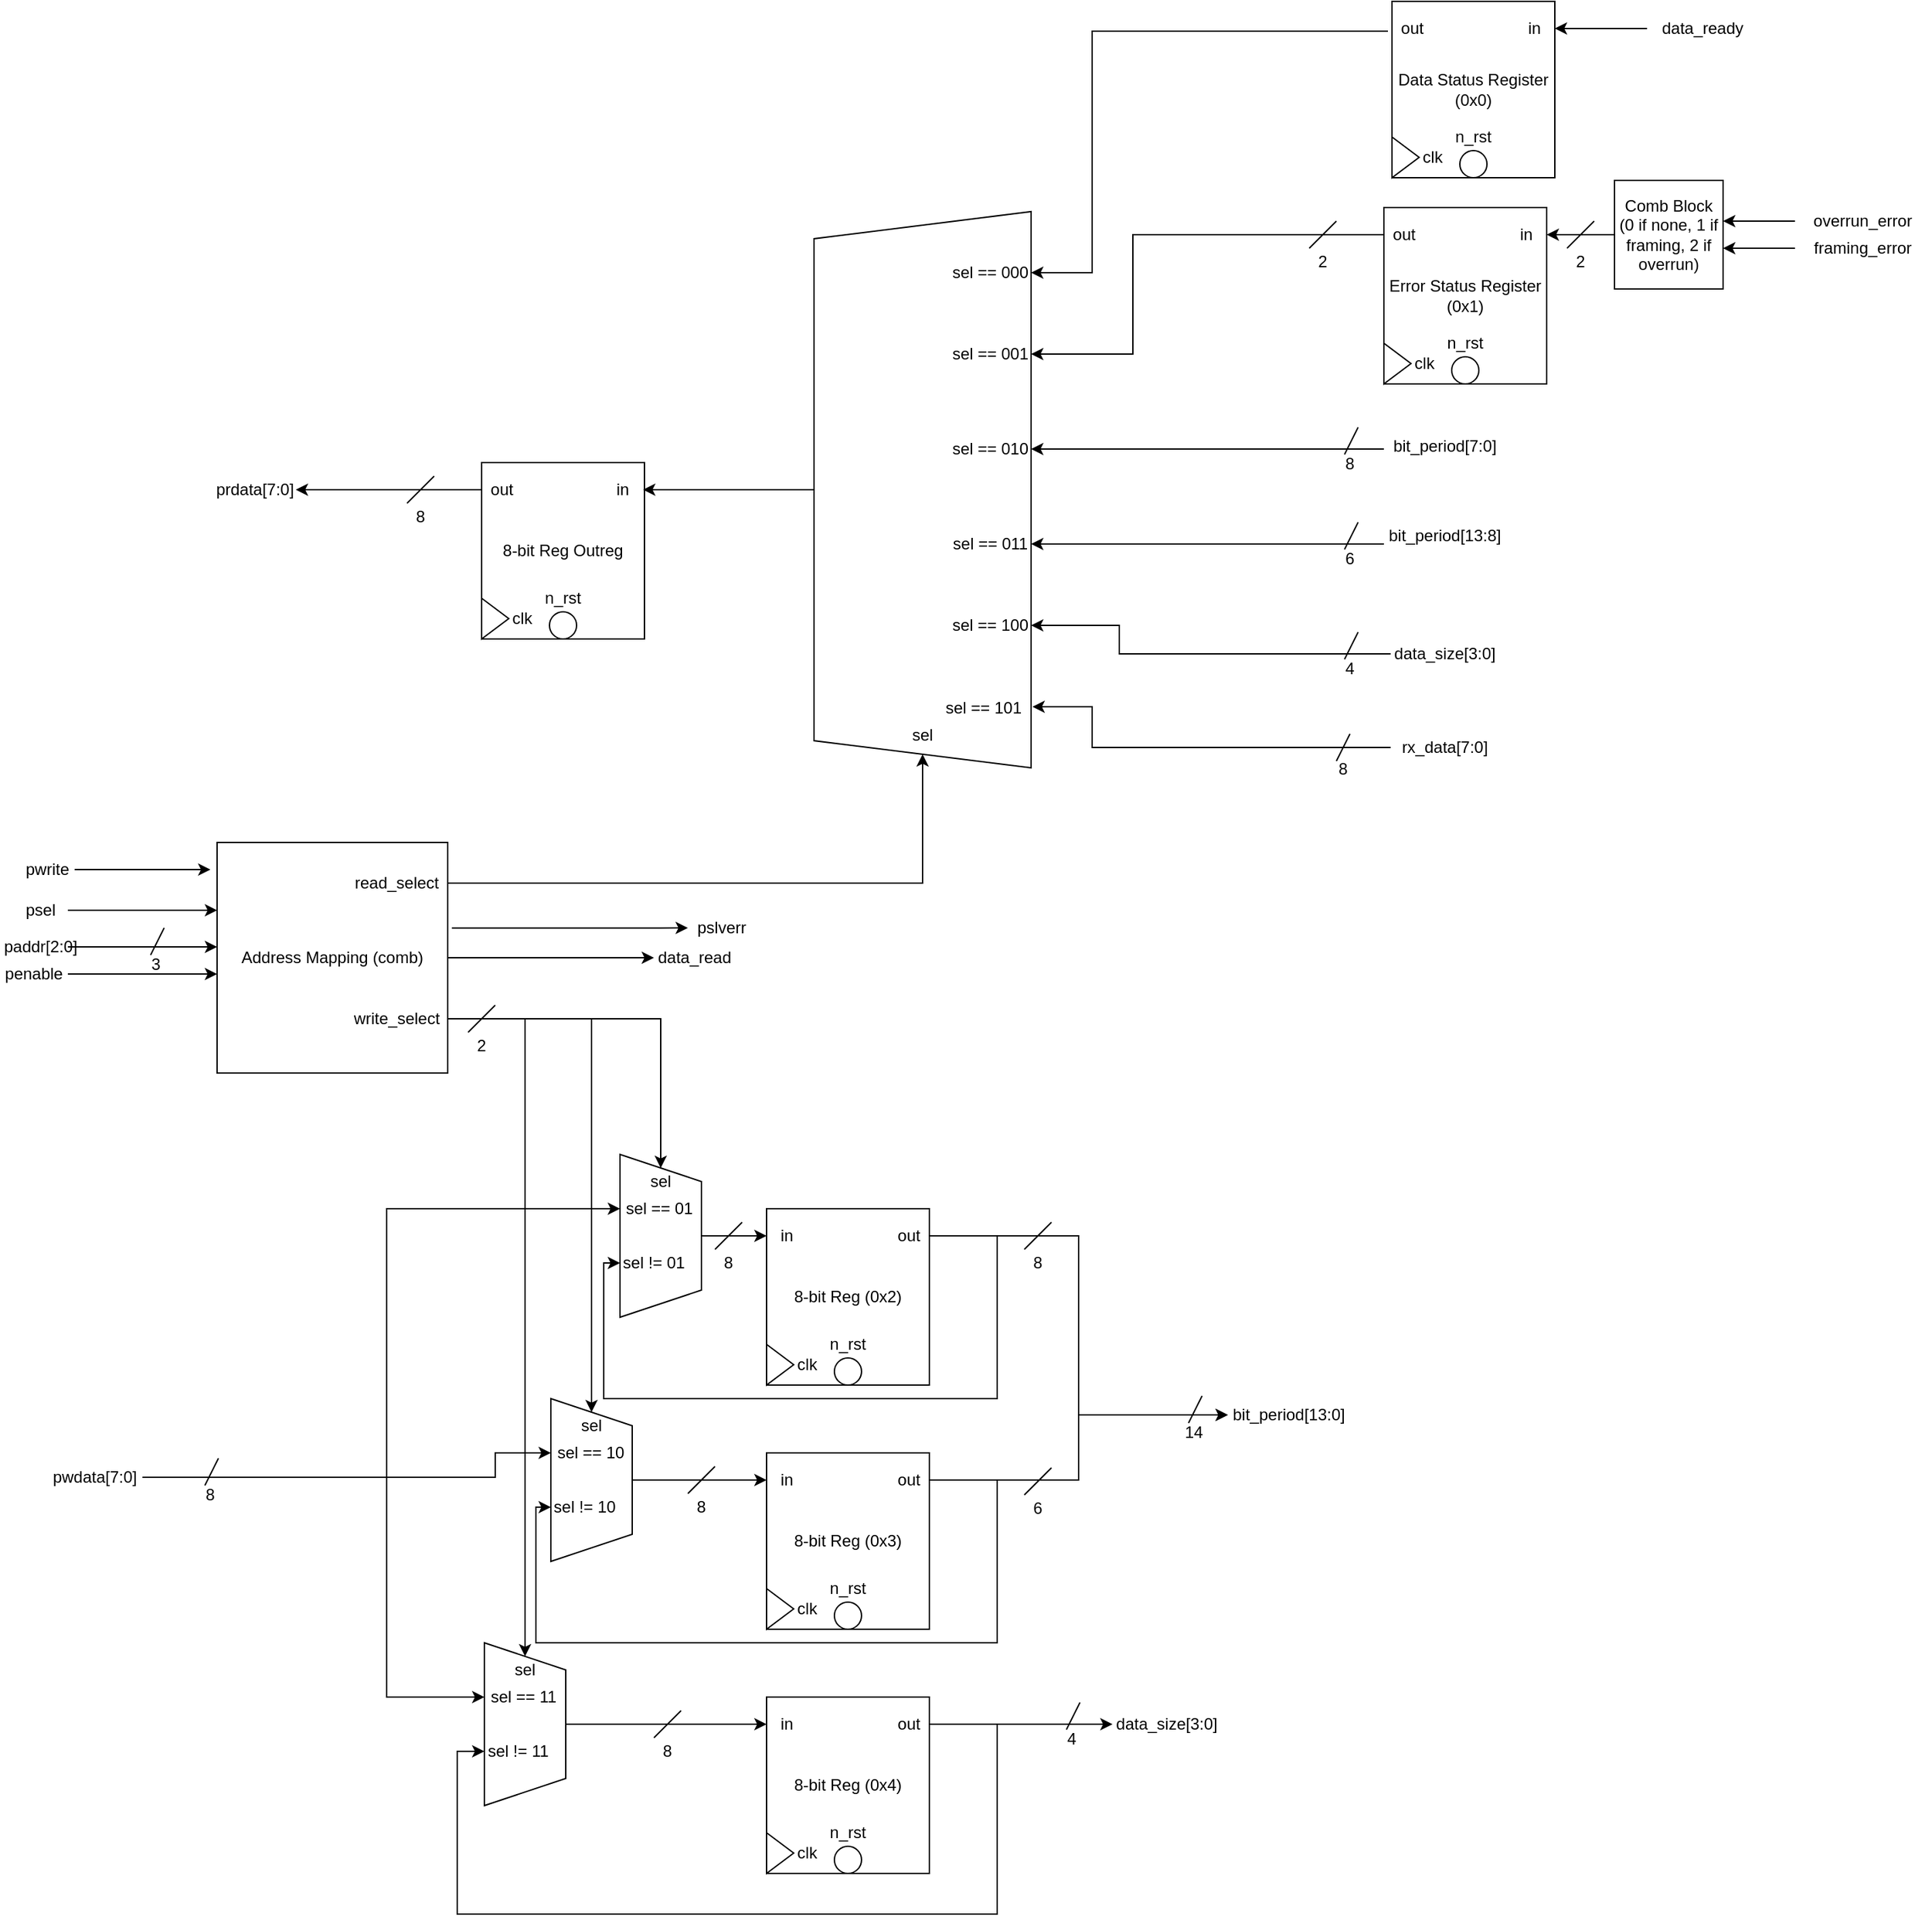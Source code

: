 <mxfile version="14.4.8" type="device"><diagram id="RepBwh4q0pl4mfFGgDJE" name="Page-1"><mxGraphModel dx="1550" dy="1852" grid="1" gridSize="10" guides="1" tooltips="1" connect="1" arrows="1" fold="1" page="1" pageScale="1" pageWidth="850" pageHeight="1100" math="0" shadow="0"><root><mxCell id="0"/><mxCell id="1" parent="0"/><mxCell id="_naimRZZGL7V9pVwt-Ub-22" style="edgeStyle=orthogonalEdgeStyle;rounded=0;orthogonalLoop=1;jettySize=auto;html=1;entryX=1;entryY=0.5;entryDx=0;entryDy=0;" parent="1" source="_naimRZZGL7V9pVwt-Ub-21" target="lB8w52iWSZ02tzvWC-OY-106" edge="1"><mxGeometry relative="1" as="geometry"><mxPoint x="1316.06" y="-220.02" as="targetPoint"/></mxGeometry></mxCell><mxCell id="_naimRZZGL7V9pVwt-Ub-21" value="data_ready" style="text;html=1;strokeColor=none;fillColor=none;align=center;verticalAlign=middle;whiteSpace=wrap;rounded=0;" parent="1" vertex="1"><mxGeometry x="1139" y="-230" width="82" height="20" as="geometry"/></mxCell><mxCell id="_naimRZZGL7V9pVwt-Ub-26" style="edgeStyle=orthogonalEdgeStyle;rounded=0;orthogonalLoop=1;jettySize=auto;html=1;entryX=0;entryY=0.5;entryDx=0;entryDy=0;exitX=1;exitY=0.5;exitDx=0;exitDy=0;" parent="1" source="lB8w52iWSZ02tzvWC-OY-1" target="_naimRZZGL7V9pVwt-Ub-25" edge="1"><mxGeometry relative="1" as="geometry"><mxPoint x="780" y="122" as="sourcePoint"/></mxGeometry></mxCell><mxCell id="_naimRZZGL7V9pVwt-Ub-25" value="data_read" style="text;html=1;strokeColor=none;fillColor=none;align=center;verticalAlign=middle;whiteSpace=wrap;rounded=0;" parent="1" vertex="1"><mxGeometry x="407" y="455" width="60" height="20" as="geometry"/></mxCell><mxCell id="_naimRZZGL7V9pVwt-Ub-68" style="edgeStyle=orthogonalEdgeStyle;rounded=0;orthogonalLoop=1;jettySize=auto;html=1;entryX=0;entryY=0.5;entryDx=0;entryDy=0;" parent="1" source="_naimRZZGL7V9pVwt-Ub-27" edge="1"><mxGeometry relative="1" as="geometry"><mxPoint x="85" y="430" as="targetPoint"/></mxGeometry></mxCell><mxCell id="_naimRZZGL7V9pVwt-Ub-27" value="&lt;div&gt;psel&lt;/div&gt;" style="text;html=1;strokeColor=none;fillColor=none;align=center;verticalAlign=middle;whiteSpace=wrap;rounded=0;" parent="1" vertex="1"><mxGeometry x="-65" y="420" width="40" height="20" as="geometry"/></mxCell><mxCell id="_naimRZZGL7V9pVwt-Ub-31" style="edgeStyle=orthogonalEdgeStyle;rounded=0;orthogonalLoop=1;jettySize=auto;html=1;" parent="1" source="_naimRZZGL7V9pVwt-Ub-29" edge="1"><mxGeometry relative="1" as="geometry"><mxPoint x="686" y="280" as="targetPoint"/><Array as="points"><mxPoint x="730" y="310"/><mxPoint x="730" y="280"/></Array></mxGeometry></mxCell><mxCell id="_naimRZZGL7V9pVwt-Ub-29" value="&lt;div&gt;rx_data[7:0]&lt;/div&gt;" style="text;html=1;strokeColor=none;fillColor=none;align=center;verticalAlign=middle;whiteSpace=wrap;rounded=0;" parent="1" vertex="1"><mxGeometry x="950" y="300" width="80" height="20" as="geometry"/></mxCell><mxCell id="_naimRZZGL7V9pVwt-Ub-66" style="edgeStyle=orthogonalEdgeStyle;rounded=0;orthogonalLoop=1;jettySize=auto;html=1;entryX=0;entryY=0.5;entryDx=0;entryDy=0;" parent="1" source="_naimRZZGL7V9pVwt-Ub-32" edge="1"><mxGeometry relative="1" as="geometry"><mxPoint x="1195" y="-78" as="targetPoint"/></mxGeometry></mxCell><mxCell id="_naimRZZGL7V9pVwt-Ub-32" value="overrun_error" style="text;html=1;strokeColor=none;fillColor=none;align=center;verticalAlign=middle;whiteSpace=wrap;rounded=0;" parent="1" vertex="1"><mxGeometry x="1248" y="-88" width="100" height="20" as="geometry"/></mxCell><mxCell id="_naimRZZGL7V9pVwt-Ub-67" style="edgeStyle=orthogonalEdgeStyle;rounded=0;orthogonalLoop=1;jettySize=auto;html=1;entryX=0;entryY=0.5;entryDx=0;entryDy=0;" parent="1" source="_naimRZZGL7V9pVwt-Ub-33" edge="1"><mxGeometry relative="1" as="geometry"><mxPoint x="1195" y="-58" as="targetPoint"/></mxGeometry></mxCell><mxCell id="_naimRZZGL7V9pVwt-Ub-33" value="framing_error" style="text;html=1;strokeColor=none;fillColor=none;align=center;verticalAlign=middle;whiteSpace=wrap;rounded=0;" parent="1" vertex="1"><mxGeometry x="1248" y="-68" width="100" height="20" as="geometry"/></mxCell><mxCell id="_naimRZZGL7V9pVwt-Ub-69" style="edgeStyle=orthogonalEdgeStyle;rounded=0;orthogonalLoop=1;jettySize=auto;html=1;entryX=0;entryY=0.567;entryDx=0;entryDy=0;entryPerimeter=0;" parent="1" source="_naimRZZGL7V9pVwt-Ub-34" edge="1"><mxGeometry relative="1" as="geometry"><mxPoint x="85" y="457.06" as="targetPoint"/></mxGeometry></mxCell><mxCell id="_naimRZZGL7V9pVwt-Ub-34" value="&lt;div&gt;paddr[2:0]&lt;/div&gt;" style="text;html=1;strokeColor=none;fillColor=none;align=center;verticalAlign=middle;whiteSpace=wrap;rounded=0;" parent="1" vertex="1"><mxGeometry x="-65" y="447" width="40" height="20" as="geometry"/></mxCell><mxCell id="_naimRZZGL7V9pVwt-Ub-70" style="edgeStyle=orthogonalEdgeStyle;rounded=0;orthogonalLoop=1;jettySize=auto;html=1;entryX=0;entryY=0.5;entryDx=0;entryDy=0;" parent="1" source="_naimRZZGL7V9pVwt-Ub-35" edge="1"><mxGeometry relative="1" as="geometry"><mxPoint x="85" y="477" as="targetPoint"/></mxGeometry></mxCell><mxCell id="_naimRZZGL7V9pVwt-Ub-35" value="penable" style="text;html=1;strokeColor=none;fillColor=none;align=center;verticalAlign=middle;whiteSpace=wrap;rounded=0;" parent="1" vertex="1"><mxGeometry x="-75" y="467" width="50" height="20" as="geometry"/></mxCell><mxCell id="lB8w52iWSZ02tzvWC-OY-80" style="edgeStyle=orthogonalEdgeStyle;rounded=0;orthogonalLoop=1;jettySize=auto;html=1;entryX=-0.029;entryY=0.118;entryDx=0;entryDy=0;entryPerimeter=0;" parent="1" source="_naimRZZGL7V9pVwt-Ub-36" target="lB8w52iWSZ02tzvWC-OY-1" edge="1"><mxGeometry relative="1" as="geometry"/></mxCell><mxCell id="_naimRZZGL7V9pVwt-Ub-36" value="pwrite" style="text;html=1;strokeColor=none;fillColor=none;align=center;verticalAlign=middle;whiteSpace=wrap;rounded=0;" parent="1" vertex="1"><mxGeometry x="-60" y="390" width="40" height="20" as="geometry"/></mxCell><mxCell id="lB8w52iWSZ02tzvWC-OY-71" style="edgeStyle=orthogonalEdgeStyle;rounded=0;orthogonalLoop=1;jettySize=auto;html=1;entryX=0;entryY=0.5;entryDx=0;entryDy=0;" parent="1" source="_naimRZZGL7V9pVwt-Ub-37" target="lB8w52iWSZ02tzvWC-OY-41" edge="1"><mxGeometry relative="1" as="geometry"><Array as="points"><mxPoint x="210" y="848"/><mxPoint x="210" y="650"/></Array></mxGeometry></mxCell><mxCell id="lB8w52iWSZ02tzvWC-OY-72" style="edgeStyle=orthogonalEdgeStyle;rounded=0;orthogonalLoop=1;jettySize=auto;html=1;entryX=0;entryY=0.5;entryDx=0;entryDy=0;" parent="1" source="_naimRZZGL7V9pVwt-Ub-37" target="lB8w52iWSZ02tzvWC-OY-45" edge="1"><mxGeometry relative="1" as="geometry"><Array as="points"><mxPoint x="290" y="848"/><mxPoint x="290" y="830"/></Array></mxGeometry></mxCell><mxCell id="lB8w52iWSZ02tzvWC-OY-73" style="edgeStyle=orthogonalEdgeStyle;rounded=0;orthogonalLoop=1;jettySize=auto;html=1;entryX=0;entryY=0.5;entryDx=0;entryDy=0;" parent="1" source="_naimRZZGL7V9pVwt-Ub-37" target="lB8w52iWSZ02tzvWC-OY-50" edge="1"><mxGeometry relative="1" as="geometry"><Array as="points"><mxPoint x="210" y="848"/><mxPoint x="210" y="1010"/></Array></mxGeometry></mxCell><mxCell id="_naimRZZGL7V9pVwt-Ub-37" value="pwdata[7:0]" style="text;html=1;strokeColor=none;fillColor=none;align=center;verticalAlign=middle;whiteSpace=wrap;rounded=0;" parent="1" vertex="1"><mxGeometry x="-40" y="838" width="70" height="20" as="geometry"/></mxCell><mxCell id="_naimRZZGL7V9pVwt-Ub-47" style="edgeStyle=orthogonalEdgeStyle;rounded=0;orthogonalLoop=1;jettySize=auto;html=1;entryX=0;entryY=0.5;entryDx=0;entryDy=0;exitX=1.018;exitY=0.371;exitDx=0;exitDy=0;exitPerimeter=0;" parent="1" source="lB8w52iWSZ02tzvWC-OY-1" target="_naimRZZGL7V9pVwt-Ub-44" edge="1"><mxGeometry relative="1" as="geometry"><mxPoint x="255" y="422" as="sourcePoint"/><Array as="points"><mxPoint x="412" y="443"/></Array></mxGeometry></mxCell><mxCell id="_naimRZZGL7V9pVwt-Ub-48" style="edgeStyle=orthogonalEdgeStyle;rounded=0;orthogonalLoop=1;jettySize=auto;html=1;entryX=0;entryY=0.5;entryDx=0;entryDy=0;exitX=1;exitY=0.5;exitDx=0;exitDy=0;" parent="1" source="lB8w52iWSZ02tzvWC-OY-35" target="_naimRZZGL7V9pVwt-Ub-42" edge="1"><mxGeometry relative="1" as="geometry"><mxPoint x="705" y="1030" as="sourcePoint"/></mxGeometry></mxCell><mxCell id="_naimRZZGL7V9pVwt-Ub-42" value="data_size[3:0]" style="text;html=1;strokeColor=none;fillColor=none;align=center;verticalAlign=middle;whiteSpace=wrap;rounded=0;" parent="1" vertex="1"><mxGeometry x="745" y="1020" width="80" height="20" as="geometry"/></mxCell><mxCell id="_naimRZZGL7V9pVwt-Ub-43" value="bit_period[13:0]" style="text;html=1;strokeColor=none;fillColor=none;align=center;verticalAlign=middle;whiteSpace=wrap;rounded=0;" parent="1" vertex="1"><mxGeometry x="830" y="792" width="90" height="20" as="geometry"/></mxCell><mxCell id="_naimRZZGL7V9pVwt-Ub-44" value="pslverr" style="text;html=1;strokeColor=none;fillColor=none;align=center;verticalAlign=middle;whiteSpace=wrap;rounded=0;" parent="1" vertex="1"><mxGeometry x="432" y="433" width="50" height="20" as="geometry"/></mxCell><mxCell id="_naimRZZGL7V9pVwt-Ub-54" value="" style="endArrow=none;html=1;" parent="1" edge="1"><mxGeometry width="50" height="50" relative="1" as="geometry"><mxPoint x="711" y="1034" as="sourcePoint"/><mxPoint x="721" y="1014" as="targetPoint"/></mxGeometry></mxCell><mxCell id="_naimRZZGL7V9pVwt-Ub-55" value="4" style="text;html=1;strokeColor=none;fillColor=none;align=center;verticalAlign=middle;whiteSpace=wrap;rounded=0;" parent="1" vertex="1"><mxGeometry x="710" y="1036" width="10" height="10" as="geometry"/></mxCell><mxCell id="_naimRZZGL7V9pVwt-Ub-56" value="" style="endArrow=none;html=1;" parent="1" edge="1"><mxGeometry width="50" height="50" relative="1" as="geometry"><mxPoint x="801" y="808" as="sourcePoint"/><mxPoint x="811" y="788" as="targetPoint"/></mxGeometry></mxCell><mxCell id="_naimRZZGL7V9pVwt-Ub-57" value="14" style="text;html=1;strokeColor=none;fillColor=none;align=center;verticalAlign=middle;whiteSpace=wrap;rounded=0;" parent="1" vertex="1"><mxGeometry x="800" y="810" width="10" height="10" as="geometry"/></mxCell><mxCell id="_naimRZZGL7V9pVwt-Ub-73" value="" style="endArrow=none;html=1;" parent="1" edge="1"><mxGeometry width="50" height="50" relative="1" as="geometry"><mxPoint x="36" y="463" as="sourcePoint"/><mxPoint x="46" y="443" as="targetPoint"/></mxGeometry></mxCell><mxCell id="_naimRZZGL7V9pVwt-Ub-74" value="3" style="text;html=1;strokeColor=none;fillColor=none;align=center;verticalAlign=middle;whiteSpace=wrap;rounded=0;" parent="1" vertex="1"><mxGeometry x="35" y="465" width="10" height="10" as="geometry"/></mxCell><mxCell id="_naimRZZGL7V9pVwt-Ub-75" value="" style="endArrow=none;html=1;" parent="1" edge="1"><mxGeometry width="50" height="50" relative="1" as="geometry"><mxPoint x="76" y="854" as="sourcePoint"/><mxPoint x="86" y="834" as="targetPoint"/></mxGeometry></mxCell><mxCell id="_naimRZZGL7V9pVwt-Ub-76" value="8" style="text;html=1;strokeColor=none;fillColor=none;align=center;verticalAlign=middle;whiteSpace=wrap;rounded=0;" parent="1" vertex="1"><mxGeometry x="75" y="856" width="10" height="10" as="geometry"/></mxCell><mxCell id="_naimRZZGL7V9pVwt-Ub-82" value="" style="endArrow=none;html=1;" parent="1" edge="1"><mxGeometry width="50" height="50" relative="1" as="geometry"><mxPoint x="910" y="320" as="sourcePoint"/><mxPoint x="920" y="300" as="targetPoint"/></mxGeometry></mxCell><mxCell id="_naimRZZGL7V9pVwt-Ub-83" value="8" style="text;html=1;strokeColor=none;fillColor=none;align=center;verticalAlign=middle;whiteSpace=wrap;rounded=0;" parent="1" vertex="1"><mxGeometry x="910" y="321" width="10" height="10" as="geometry"/></mxCell><mxCell id="lB8w52iWSZ02tzvWC-OY-1" value="Address Mapping (comb)" style="rounded=0;whiteSpace=wrap;html=1;" parent="1" vertex="1"><mxGeometry x="85" y="380" width="170" height="170" as="geometry"/></mxCell><mxCell id="lB8w52iWSZ02tzvWC-OY-2" value="8-bit Reg (0x2)" style="rounded=0;whiteSpace=wrap;html=1;" parent="1" vertex="1"><mxGeometry x="490" y="650" width="120" height="130" as="geometry"/></mxCell><mxCell id="lB8w52iWSZ02tzvWC-OY-5" value="" style="triangle;whiteSpace=wrap;html=1;" parent="1" vertex="1"><mxGeometry x="490" y="750" width="20" height="30" as="geometry"/></mxCell><mxCell id="lB8w52iWSZ02tzvWC-OY-8" value="" style="ellipse;whiteSpace=wrap;html=1;aspect=fixed;" parent="1" vertex="1"><mxGeometry x="540" y="760" width="20" height="20" as="geometry"/></mxCell><mxCell id="lB8w52iWSZ02tzvWC-OY-9" value="clk" style="text;html=1;strokeColor=none;fillColor=none;align=center;verticalAlign=middle;whiteSpace=wrap;rounded=0;" parent="1" vertex="1"><mxGeometry x="510" y="755" width="20" height="20" as="geometry"/></mxCell><mxCell id="lB8w52iWSZ02tzvWC-OY-11" value="n_rst" style="text;html=1;strokeColor=none;fillColor=none;align=center;verticalAlign=middle;whiteSpace=wrap;rounded=0;" parent="1" vertex="1"><mxGeometry x="530" y="740" width="40" height="20" as="geometry"/></mxCell><mxCell id="lB8w52iWSZ02tzvWC-OY-12" value="in" style="text;html=1;strokeColor=none;fillColor=none;align=center;verticalAlign=middle;whiteSpace=wrap;rounded=0;" parent="1" vertex="1"><mxGeometry x="490" y="660" width="30" height="20" as="geometry"/></mxCell><mxCell id="lB8w52iWSZ02tzvWC-OY-70" style="edgeStyle=orthogonalEdgeStyle;rounded=0;orthogonalLoop=1;jettySize=auto;html=1;entryX=0;entryY=0.5;entryDx=0;entryDy=0;" parent="1" source="lB8w52iWSZ02tzvWC-OY-13" target="lB8w52iWSZ02tzvWC-OY-42" edge="1"><mxGeometry relative="1" as="geometry"><Array as="points"><mxPoint x="660" y="670"/><mxPoint x="660" y="790"/><mxPoint x="370" y="790"/><mxPoint x="370" y="690"/></Array></mxGeometry></mxCell><mxCell id="lB8w52iWSZ02tzvWC-OY-74" style="edgeStyle=orthogonalEdgeStyle;rounded=0;orthogonalLoop=1;jettySize=auto;html=1;entryX=0;entryY=0.5;entryDx=0;entryDy=0;" parent="1" source="lB8w52iWSZ02tzvWC-OY-13" target="_naimRZZGL7V9pVwt-Ub-43" edge="1"><mxGeometry relative="1" as="geometry"/></mxCell><mxCell id="lB8w52iWSZ02tzvWC-OY-13" value="out" style="text;html=1;strokeColor=none;fillColor=none;align=center;verticalAlign=middle;whiteSpace=wrap;rounded=0;" parent="1" vertex="1"><mxGeometry x="580" y="660" width="30" height="20" as="geometry"/></mxCell><mxCell id="lB8w52iWSZ02tzvWC-OY-14" value="8-bit Reg (0x3)" style="rounded=0;whiteSpace=wrap;html=1;" parent="1" vertex="1"><mxGeometry x="490" y="830" width="120" height="130" as="geometry"/></mxCell><mxCell id="lB8w52iWSZ02tzvWC-OY-15" value="" style="triangle;whiteSpace=wrap;html=1;" parent="1" vertex="1"><mxGeometry x="490" y="930" width="20" height="30" as="geometry"/></mxCell><mxCell id="lB8w52iWSZ02tzvWC-OY-16" value="" style="ellipse;whiteSpace=wrap;html=1;aspect=fixed;" parent="1" vertex="1"><mxGeometry x="540" y="940" width="20" height="20" as="geometry"/></mxCell><mxCell id="lB8w52iWSZ02tzvWC-OY-17" value="clk" style="text;html=1;strokeColor=none;fillColor=none;align=center;verticalAlign=middle;whiteSpace=wrap;rounded=0;" parent="1" vertex="1"><mxGeometry x="510" y="935" width="20" height="20" as="geometry"/></mxCell><mxCell id="lB8w52iWSZ02tzvWC-OY-18" value="n_rst" style="text;html=1;strokeColor=none;fillColor=none;align=center;verticalAlign=middle;whiteSpace=wrap;rounded=0;" parent="1" vertex="1"><mxGeometry x="530" y="920" width="40" height="20" as="geometry"/></mxCell><mxCell id="lB8w52iWSZ02tzvWC-OY-19" value="in" style="text;html=1;strokeColor=none;fillColor=none;align=center;verticalAlign=middle;whiteSpace=wrap;rounded=0;" parent="1" vertex="1"><mxGeometry x="490" y="840" width="30" height="20" as="geometry"/></mxCell><mxCell id="lB8w52iWSZ02tzvWC-OY-69" style="edgeStyle=orthogonalEdgeStyle;rounded=0;orthogonalLoop=1;jettySize=auto;html=1;entryX=0;entryY=0.5;entryDx=0;entryDy=0;" parent="1" source="lB8w52iWSZ02tzvWC-OY-20" target="lB8w52iWSZ02tzvWC-OY-46" edge="1"><mxGeometry relative="1" as="geometry"><Array as="points"><mxPoint x="660" y="850"/><mxPoint x="660" y="970"/><mxPoint x="320" y="970"/><mxPoint x="320" y="870"/></Array></mxGeometry></mxCell><mxCell id="lB8w52iWSZ02tzvWC-OY-77" style="edgeStyle=orthogonalEdgeStyle;rounded=0;orthogonalLoop=1;jettySize=auto;html=1;entryX=0;entryY=0.5;entryDx=0;entryDy=0;" parent="1" source="lB8w52iWSZ02tzvWC-OY-20" target="_naimRZZGL7V9pVwt-Ub-43" edge="1"><mxGeometry relative="1" as="geometry"/></mxCell><mxCell id="lB8w52iWSZ02tzvWC-OY-20" value="out" style="text;html=1;strokeColor=none;fillColor=none;align=center;verticalAlign=middle;whiteSpace=wrap;rounded=0;" parent="1" vertex="1"><mxGeometry x="580" y="840" width="30" height="20" as="geometry"/></mxCell><mxCell id="lB8w52iWSZ02tzvWC-OY-29" value="8-bit Reg (0x4)" style="rounded=0;whiteSpace=wrap;html=1;" parent="1" vertex="1"><mxGeometry x="490" y="1010" width="120" height="130" as="geometry"/></mxCell><mxCell id="lB8w52iWSZ02tzvWC-OY-30" value="" style="triangle;whiteSpace=wrap;html=1;" parent="1" vertex="1"><mxGeometry x="490" y="1110" width="20" height="30" as="geometry"/></mxCell><mxCell id="lB8w52iWSZ02tzvWC-OY-31" value="" style="ellipse;whiteSpace=wrap;html=1;aspect=fixed;" parent="1" vertex="1"><mxGeometry x="540" y="1120" width="20" height="20" as="geometry"/></mxCell><mxCell id="lB8w52iWSZ02tzvWC-OY-32" value="clk" style="text;html=1;strokeColor=none;fillColor=none;align=center;verticalAlign=middle;whiteSpace=wrap;rounded=0;" parent="1" vertex="1"><mxGeometry x="510" y="1115" width="20" height="20" as="geometry"/></mxCell><mxCell id="lB8w52iWSZ02tzvWC-OY-33" value="n_rst" style="text;html=1;strokeColor=none;fillColor=none;align=center;verticalAlign=middle;whiteSpace=wrap;rounded=0;" parent="1" vertex="1"><mxGeometry x="530" y="1100" width="40" height="20" as="geometry"/></mxCell><mxCell id="lB8w52iWSZ02tzvWC-OY-34" value="in" style="text;html=1;strokeColor=none;fillColor=none;align=center;verticalAlign=middle;whiteSpace=wrap;rounded=0;" parent="1" vertex="1"><mxGeometry x="490" y="1020" width="30" height="20" as="geometry"/></mxCell><mxCell id="lB8w52iWSZ02tzvWC-OY-68" style="edgeStyle=orthogonalEdgeStyle;rounded=0;orthogonalLoop=1;jettySize=auto;html=1;entryX=0;entryY=0.5;entryDx=0;entryDy=0;" parent="1" source="lB8w52iWSZ02tzvWC-OY-35" target="lB8w52iWSZ02tzvWC-OY-51" edge="1"><mxGeometry relative="1" as="geometry"><Array as="points"><mxPoint x="660" y="1030"/><mxPoint x="660" y="1170"/><mxPoint x="262" y="1170"/><mxPoint x="262" y="1050"/></Array></mxGeometry></mxCell><mxCell id="lB8w52iWSZ02tzvWC-OY-35" value="out" style="text;html=1;strokeColor=none;fillColor=none;align=center;verticalAlign=middle;whiteSpace=wrap;rounded=0;" parent="1" vertex="1"><mxGeometry x="580" y="1020" width="30" height="20" as="geometry"/></mxCell><mxCell id="lB8w52iWSZ02tzvWC-OY-37" style="edgeStyle=orthogonalEdgeStyle;rounded=0;orthogonalLoop=1;jettySize=auto;html=1;entryX=0;entryY=0.5;entryDx=0;entryDy=0;" parent="1" source="lB8w52iWSZ02tzvWC-OY-36" target="lB8w52iWSZ02tzvWC-OY-12" edge="1"><mxGeometry relative="1" as="geometry"/></mxCell><mxCell id="lB8w52iWSZ02tzvWC-OY-36" value="" style="shape=trapezoid;perimeter=trapezoidPerimeter;whiteSpace=wrap;html=1;fixedSize=1;rotation=90;" parent="1" vertex="1"><mxGeometry x="352" y="640" width="120" height="60" as="geometry"/></mxCell><mxCell id="lB8w52iWSZ02tzvWC-OY-39" style="edgeStyle=orthogonalEdgeStyle;rounded=0;orthogonalLoop=1;jettySize=auto;html=1;entryX=0;entryY=0.5;entryDx=0;entryDy=0;" parent="1" source="lB8w52iWSZ02tzvWC-OY-38" target="lB8w52iWSZ02tzvWC-OY-36" edge="1"><mxGeometry relative="1" as="geometry"/></mxCell><mxCell id="lB8w52iWSZ02tzvWC-OY-54" style="edgeStyle=orthogonalEdgeStyle;rounded=0;orthogonalLoop=1;jettySize=auto;html=1;" parent="1" source="lB8w52iWSZ02tzvWC-OY-38" target="lB8w52iWSZ02tzvWC-OY-43" edge="1"><mxGeometry relative="1" as="geometry"/></mxCell><mxCell id="lB8w52iWSZ02tzvWC-OY-55" style="edgeStyle=orthogonalEdgeStyle;rounded=0;orthogonalLoop=1;jettySize=auto;html=1;" parent="1" source="lB8w52iWSZ02tzvWC-OY-38" target="lB8w52iWSZ02tzvWC-OY-48" edge="1"><mxGeometry relative="1" as="geometry"/></mxCell><mxCell id="lB8w52iWSZ02tzvWC-OY-38" value="write_select" style="text;html=1;strokeColor=none;fillColor=none;align=center;verticalAlign=middle;whiteSpace=wrap;rounded=0;" parent="1" vertex="1"><mxGeometry x="180" y="500" width="75" height="20" as="geometry"/></mxCell><mxCell id="lB8w52iWSZ02tzvWC-OY-40" value="sel" style="text;html=1;strokeColor=none;fillColor=none;align=center;verticalAlign=middle;whiteSpace=wrap;rounded=0;" parent="1" vertex="1"><mxGeometry x="397" y="620" width="30" height="20" as="geometry"/></mxCell><mxCell id="lB8w52iWSZ02tzvWC-OY-41" value="sel == 01" style="text;html=1;strokeColor=none;fillColor=none;align=center;verticalAlign=middle;whiteSpace=wrap;rounded=0;" parent="1" vertex="1"><mxGeometry x="382" y="640" width="58" height="20" as="geometry"/></mxCell><mxCell id="lB8w52iWSZ02tzvWC-OY-42" value="sel != 01" style="text;html=1;strokeColor=none;fillColor=none;align=center;verticalAlign=middle;whiteSpace=wrap;rounded=0;" parent="1" vertex="1"><mxGeometry x="382" y="680" width="50" height="20" as="geometry"/></mxCell><mxCell id="lB8w52iWSZ02tzvWC-OY-47" style="edgeStyle=orthogonalEdgeStyle;rounded=0;orthogonalLoop=1;jettySize=auto;html=1;entryX=0;entryY=0.5;entryDx=0;entryDy=0;" parent="1" source="lB8w52iWSZ02tzvWC-OY-43" target="lB8w52iWSZ02tzvWC-OY-19" edge="1"><mxGeometry relative="1" as="geometry"/></mxCell><mxCell id="lB8w52iWSZ02tzvWC-OY-43" value="" style="shape=trapezoid;perimeter=trapezoidPerimeter;whiteSpace=wrap;html=1;fixedSize=1;rotation=90;" parent="1" vertex="1"><mxGeometry x="301" y="820" width="120" height="60" as="geometry"/></mxCell><mxCell id="lB8w52iWSZ02tzvWC-OY-44" value="sel" style="text;html=1;strokeColor=none;fillColor=none;align=center;verticalAlign=middle;whiteSpace=wrap;rounded=0;" parent="1" vertex="1"><mxGeometry x="346" y="800" width="30" height="20" as="geometry"/></mxCell><mxCell id="lB8w52iWSZ02tzvWC-OY-45" value="sel == 10" style="text;html=1;strokeColor=none;fillColor=none;align=center;verticalAlign=middle;whiteSpace=wrap;rounded=0;" parent="1" vertex="1"><mxGeometry x="331" y="820" width="59" height="20" as="geometry"/></mxCell><mxCell id="lB8w52iWSZ02tzvWC-OY-46" value="sel != 10" style="text;html=1;strokeColor=none;fillColor=none;align=center;verticalAlign=middle;whiteSpace=wrap;rounded=0;" parent="1" vertex="1"><mxGeometry x="331" y="860" width="50" height="20" as="geometry"/></mxCell><mxCell id="lB8w52iWSZ02tzvWC-OY-52" style="edgeStyle=orthogonalEdgeStyle;rounded=0;orthogonalLoop=1;jettySize=auto;html=1;entryX=0;entryY=0.5;entryDx=0;entryDy=0;" parent="1" source="lB8w52iWSZ02tzvWC-OY-48" target="lB8w52iWSZ02tzvWC-OY-34" edge="1"><mxGeometry relative="1" as="geometry"/></mxCell><mxCell id="lB8w52iWSZ02tzvWC-OY-48" value="" style="shape=trapezoid;perimeter=trapezoidPerimeter;whiteSpace=wrap;html=1;fixedSize=1;rotation=90;" parent="1" vertex="1"><mxGeometry x="252" y="1000" width="120" height="60" as="geometry"/></mxCell><mxCell id="lB8w52iWSZ02tzvWC-OY-49" value="sel" style="text;html=1;strokeColor=none;fillColor=none;align=center;verticalAlign=middle;whiteSpace=wrap;rounded=0;" parent="1" vertex="1"><mxGeometry x="297" y="980" width="30" height="20" as="geometry"/></mxCell><mxCell id="lB8w52iWSZ02tzvWC-OY-50" value="sel == 11" style="text;html=1;strokeColor=none;fillColor=none;align=center;verticalAlign=middle;whiteSpace=wrap;rounded=0;" parent="1" vertex="1"><mxGeometry x="282" y="1000" width="58" height="20" as="geometry"/></mxCell><mxCell id="lB8w52iWSZ02tzvWC-OY-51" value="sel != 11" style="text;html=1;strokeColor=none;fillColor=none;align=center;verticalAlign=middle;whiteSpace=wrap;rounded=0;" parent="1" vertex="1"><mxGeometry x="282" y="1040" width="50" height="20" as="geometry"/></mxCell><mxCell id="lB8w52iWSZ02tzvWC-OY-56" value="" style="endArrow=none;html=1;" parent="1" edge="1"><mxGeometry width="50" height="50" relative="1" as="geometry"><mxPoint x="452" y="680" as="sourcePoint"/><mxPoint x="472" y="660" as="targetPoint"/></mxGeometry></mxCell><mxCell id="lB8w52iWSZ02tzvWC-OY-57" value="8" style="text;html=1;strokeColor=none;fillColor=none;align=center;verticalAlign=middle;whiteSpace=wrap;rounded=0;" parent="1" vertex="1"><mxGeometry x="452.0" y="680" width="20" height="20" as="geometry"/></mxCell><mxCell id="lB8w52iWSZ02tzvWC-OY-62" value="" style="endArrow=none;html=1;" parent="1" edge="1"><mxGeometry width="50" height="50" relative="1" as="geometry"><mxPoint x="407" y="1040" as="sourcePoint"/><mxPoint x="427" y="1020" as="targetPoint"/></mxGeometry></mxCell><mxCell id="lB8w52iWSZ02tzvWC-OY-63" value="8" style="text;html=1;strokeColor=none;fillColor=none;align=center;verticalAlign=middle;whiteSpace=wrap;rounded=0;" parent="1" vertex="1"><mxGeometry x="407.0" y="1040" width="20" height="20" as="geometry"/></mxCell><mxCell id="lB8w52iWSZ02tzvWC-OY-64" value="" style="endArrow=none;html=1;" parent="1" edge="1"><mxGeometry width="50" height="50" relative="1" as="geometry"><mxPoint x="432" y="860" as="sourcePoint"/><mxPoint x="452" y="840" as="targetPoint"/></mxGeometry></mxCell><mxCell id="lB8w52iWSZ02tzvWC-OY-65" value="8" style="text;html=1;strokeColor=none;fillColor=none;align=center;verticalAlign=middle;whiteSpace=wrap;rounded=0;" parent="1" vertex="1"><mxGeometry x="432.0" y="860" width="20" height="20" as="geometry"/></mxCell><mxCell id="lB8w52iWSZ02tzvWC-OY-75" value="" style="endArrow=none;html=1;" parent="1" edge="1"><mxGeometry width="50" height="50" relative="1" as="geometry"><mxPoint x="680" y="680" as="sourcePoint"/><mxPoint x="700" y="660" as="targetPoint"/></mxGeometry></mxCell><mxCell id="lB8w52iWSZ02tzvWC-OY-76" value="8" style="text;html=1;strokeColor=none;fillColor=none;align=center;verticalAlign=middle;whiteSpace=wrap;rounded=0;" parent="1" vertex="1"><mxGeometry x="680.0" y="680" width="20" height="20" as="geometry"/></mxCell><mxCell id="lB8w52iWSZ02tzvWC-OY-78" value="" style="endArrow=none;html=1;" parent="1" edge="1"><mxGeometry width="50" height="50" relative="1" as="geometry"><mxPoint x="680" y="861" as="sourcePoint"/><mxPoint x="700" y="841" as="targetPoint"/></mxGeometry></mxCell><mxCell id="lB8w52iWSZ02tzvWC-OY-79" value="6" style="text;html=1;strokeColor=none;fillColor=none;align=center;verticalAlign=middle;whiteSpace=wrap;rounded=0;" parent="1" vertex="1"><mxGeometry x="680.0" y="861" width="20" height="20" as="geometry"/></mxCell><mxCell id="lB8w52iWSZ02tzvWC-OY-81" value="" style="endArrow=none;html=1;" parent="1" edge="1"><mxGeometry width="50" height="50" relative="1" as="geometry"><mxPoint x="270" y="520" as="sourcePoint"/><mxPoint x="290" y="500" as="targetPoint"/></mxGeometry></mxCell><mxCell id="lB8w52iWSZ02tzvWC-OY-82" value="2" style="text;html=1;strokeColor=none;fillColor=none;align=center;verticalAlign=middle;whiteSpace=wrap;rounded=0;" parent="1" vertex="1"><mxGeometry x="270.0" y="520" width="20" height="20" as="geometry"/></mxCell><mxCell id="lB8w52iWSZ02tzvWC-OY-83" value="8-bit Reg Outreg" style="rounded=0;whiteSpace=wrap;html=1;" parent="1" vertex="1"><mxGeometry x="280" y="100" width="120" height="130" as="geometry"/></mxCell><mxCell id="lB8w52iWSZ02tzvWC-OY-84" value="" style="triangle;whiteSpace=wrap;html=1;" parent="1" vertex="1"><mxGeometry x="280" y="200" width="20" height="30" as="geometry"/></mxCell><mxCell id="lB8w52iWSZ02tzvWC-OY-85" value="" style="ellipse;whiteSpace=wrap;html=1;aspect=fixed;" parent="1" vertex="1"><mxGeometry x="330" y="210" width="20" height="20" as="geometry"/></mxCell><mxCell id="lB8w52iWSZ02tzvWC-OY-86" value="clk" style="text;html=1;strokeColor=none;fillColor=none;align=center;verticalAlign=middle;whiteSpace=wrap;rounded=0;" parent="1" vertex="1"><mxGeometry x="300" y="205" width="20" height="20" as="geometry"/></mxCell><mxCell id="lB8w52iWSZ02tzvWC-OY-87" value="n_rst" style="text;html=1;strokeColor=none;fillColor=none;align=center;verticalAlign=middle;whiteSpace=wrap;rounded=0;" parent="1" vertex="1"><mxGeometry x="320" y="190" width="40" height="20" as="geometry"/></mxCell><mxCell id="lB8w52iWSZ02tzvWC-OY-88" value="in" style="text;html=1;strokeColor=none;fillColor=none;align=center;verticalAlign=middle;whiteSpace=wrap;rounded=0;" parent="1" vertex="1"><mxGeometry x="369" y="110" width="30" height="20" as="geometry"/></mxCell><mxCell id="lB8w52iWSZ02tzvWC-OY-90" style="edgeStyle=orthogonalEdgeStyle;rounded=0;orthogonalLoop=1;jettySize=auto;html=1;" parent="1" source="lB8w52iWSZ02tzvWC-OY-89" edge="1"><mxGeometry relative="1" as="geometry"><mxPoint x="143" y="120" as="targetPoint"/></mxGeometry></mxCell><mxCell id="lB8w52iWSZ02tzvWC-OY-89" value="out" style="text;html=1;strokeColor=none;fillColor=none;align=center;verticalAlign=middle;whiteSpace=wrap;rounded=0;" parent="1" vertex="1"><mxGeometry x="280" y="110" width="30" height="20" as="geometry"/></mxCell><mxCell id="lB8w52iWSZ02tzvWC-OY-91" value="prdata[7:0]" style="text;html=1;strokeColor=none;fillColor=none;align=center;verticalAlign=middle;whiteSpace=wrap;rounded=0;" parent="1" vertex="1"><mxGeometry x="78" y="110" width="70" height="20" as="geometry"/></mxCell><mxCell id="lB8w52iWSZ02tzvWC-OY-92" value="" style="endArrow=none;html=1;" parent="1" edge="1"><mxGeometry width="50" height="50" relative="1" as="geometry"><mxPoint x="225" y="130" as="sourcePoint"/><mxPoint x="245" y="110" as="targetPoint"/></mxGeometry></mxCell><mxCell id="lB8w52iWSZ02tzvWC-OY-93" value="8" style="text;html=1;strokeColor=none;fillColor=none;align=center;verticalAlign=middle;whiteSpace=wrap;rounded=0;" parent="1" vertex="1"><mxGeometry x="225.0" y="130" width="20" height="20" as="geometry"/></mxCell><mxCell id="lB8w52iWSZ02tzvWC-OY-96" style="edgeStyle=orthogonalEdgeStyle;rounded=0;orthogonalLoop=1;jettySize=auto;html=1;entryX=1;entryY=0.5;entryDx=0;entryDy=0;" parent="1" source="lB8w52iWSZ02tzvWC-OY-95" target="lB8w52iWSZ02tzvWC-OY-88" edge="1"><mxGeometry relative="1" as="geometry"/></mxCell><mxCell id="lB8w52iWSZ02tzvWC-OY-95" value="" style="shape=trapezoid;perimeter=trapezoidPerimeter;whiteSpace=wrap;html=1;fixedSize=1;rotation=-90;" parent="1" vertex="1"><mxGeometry x="400" y="40" width="410" height="160" as="geometry"/></mxCell><mxCell id="lB8w52iWSZ02tzvWC-OY-98" style="edgeStyle=orthogonalEdgeStyle;rounded=0;orthogonalLoop=1;jettySize=auto;html=1;entryX=0;entryY=0.5;entryDx=0;entryDy=0;" parent="1" source="lB8w52iWSZ02tzvWC-OY-97" target="lB8w52iWSZ02tzvWC-OY-95" edge="1"><mxGeometry relative="1" as="geometry"/></mxCell><mxCell id="lB8w52iWSZ02tzvWC-OY-97" value="read_select" style="text;html=1;strokeColor=none;fillColor=none;align=center;verticalAlign=middle;whiteSpace=wrap;rounded=0;" parent="1" vertex="1"><mxGeometry x="180" y="400" width="75" height="20" as="geometry"/></mxCell><mxCell id="lB8w52iWSZ02tzvWC-OY-99" value="sel" style="text;html=1;strokeColor=none;fillColor=none;align=center;verticalAlign=middle;whiteSpace=wrap;rounded=0;" parent="1" vertex="1"><mxGeometry x="585" y="291" width="40" height="20" as="geometry"/></mxCell><mxCell id="lB8w52iWSZ02tzvWC-OY-116" style="edgeStyle=orthogonalEdgeStyle;rounded=0;orthogonalLoop=1;jettySize=auto;html=1;entryX=1;entryY=0.5;entryDx=0;entryDy=0;exitX=-0.025;exitY=0.169;exitDx=0;exitDy=0;exitPerimeter=0;" parent="1" source="lB8w52iWSZ02tzvWC-OY-101" target="lB8w52iWSZ02tzvWC-OY-110" edge="1"><mxGeometry relative="1" as="geometry"><Array as="points"><mxPoint x="730" y="-218"/><mxPoint x="730" y="-40"/></Array></mxGeometry></mxCell><mxCell id="lB8w52iWSZ02tzvWC-OY-101" value="Data Status Register (0x0)" style="rounded=0;whiteSpace=wrap;html=1;" parent="1" vertex="1"><mxGeometry x="951" y="-240" width="120" height="130" as="geometry"/></mxCell><mxCell id="lB8w52iWSZ02tzvWC-OY-102" value="" style="triangle;whiteSpace=wrap;html=1;" parent="1" vertex="1"><mxGeometry x="951" y="-140" width="20" height="30" as="geometry"/></mxCell><mxCell id="lB8w52iWSZ02tzvWC-OY-103" value="" style="ellipse;whiteSpace=wrap;html=1;aspect=fixed;" parent="1" vertex="1"><mxGeometry x="1001" y="-130" width="20" height="20" as="geometry"/></mxCell><mxCell id="lB8w52iWSZ02tzvWC-OY-104" value="clk" style="text;html=1;strokeColor=none;fillColor=none;align=center;verticalAlign=middle;whiteSpace=wrap;rounded=0;" parent="1" vertex="1"><mxGeometry x="971" y="-135" width="20" height="20" as="geometry"/></mxCell><mxCell id="lB8w52iWSZ02tzvWC-OY-105" value="n_rst" style="text;html=1;strokeColor=none;fillColor=none;align=center;verticalAlign=middle;whiteSpace=wrap;rounded=0;" parent="1" vertex="1"><mxGeometry x="991" y="-150" width="40" height="20" as="geometry"/></mxCell><mxCell id="lB8w52iWSZ02tzvWC-OY-106" value="in" style="text;html=1;strokeColor=none;fillColor=none;align=center;verticalAlign=middle;whiteSpace=wrap;rounded=0;" parent="1" vertex="1"><mxGeometry x="1041" y="-230" width="30" height="20" as="geometry"/></mxCell><mxCell id="lB8w52iWSZ02tzvWC-OY-107" value="out" style="text;html=1;strokeColor=none;fillColor=none;align=center;verticalAlign=middle;whiteSpace=wrap;rounded=0;" parent="1" vertex="1"><mxGeometry x="951" y="-230" width="30" height="20" as="geometry"/></mxCell><mxCell id="lB8w52iWSZ02tzvWC-OY-108" value="sel == 101" style="text;html=1;strokeColor=none;fillColor=none;align=center;verticalAlign=middle;whiteSpace=wrap;rounded=0;" parent="1" vertex="1"><mxGeometry x="620" y="271" width="60" height="20" as="geometry"/></mxCell><mxCell id="lB8w52iWSZ02tzvWC-OY-110" value="sel == 000" style="text;html=1;strokeColor=none;fillColor=none;align=center;verticalAlign=middle;whiteSpace=wrap;rounded=0;" parent="1" vertex="1"><mxGeometry x="625" y="-50" width="60" height="20" as="geometry"/></mxCell><mxCell id="lB8w52iWSZ02tzvWC-OY-111" value="sel == 001" style="text;html=1;strokeColor=none;fillColor=none;align=center;verticalAlign=middle;whiteSpace=wrap;rounded=0;" parent="1" vertex="1"><mxGeometry x="625" y="10" width="60" height="20" as="geometry"/></mxCell><mxCell id="lB8w52iWSZ02tzvWC-OY-112" value="sel == 010" style="text;html=1;strokeColor=none;fillColor=none;align=center;verticalAlign=middle;whiteSpace=wrap;rounded=0;" parent="1" vertex="1"><mxGeometry x="625" y="80" width="60" height="20" as="geometry"/></mxCell><mxCell id="lB8w52iWSZ02tzvWC-OY-113" value="sel == 011" style="text;html=1;strokeColor=none;fillColor=none;align=center;verticalAlign=middle;whiteSpace=wrap;rounded=0;" parent="1" vertex="1"><mxGeometry x="625" y="150" width="60" height="20" as="geometry"/></mxCell><mxCell id="lB8w52iWSZ02tzvWC-OY-114" value="sel == 100" style="text;html=1;strokeColor=none;fillColor=none;align=center;verticalAlign=middle;whiteSpace=wrap;rounded=0;" parent="1" vertex="1"><mxGeometry x="625" y="210" width="60" height="20" as="geometry"/></mxCell><mxCell id="lB8w52iWSZ02tzvWC-OY-117" value="Error Status Register (0x1)" style="rounded=0;whiteSpace=wrap;html=1;" parent="1" vertex="1"><mxGeometry x="945" y="-88" width="120" height="130" as="geometry"/></mxCell><mxCell id="lB8w52iWSZ02tzvWC-OY-118" value="" style="triangle;whiteSpace=wrap;html=1;" parent="1" vertex="1"><mxGeometry x="945" y="12" width="20" height="30" as="geometry"/></mxCell><mxCell id="lB8w52iWSZ02tzvWC-OY-119" value="" style="ellipse;whiteSpace=wrap;html=1;aspect=fixed;" parent="1" vertex="1"><mxGeometry x="995" y="22" width="20" height="20" as="geometry"/></mxCell><mxCell id="lB8w52iWSZ02tzvWC-OY-120" value="clk" style="text;html=1;strokeColor=none;fillColor=none;align=center;verticalAlign=middle;whiteSpace=wrap;rounded=0;" parent="1" vertex="1"><mxGeometry x="965" y="17" width="20" height="20" as="geometry"/></mxCell><mxCell id="lB8w52iWSZ02tzvWC-OY-121" value="n_rst" style="text;html=1;strokeColor=none;fillColor=none;align=center;verticalAlign=middle;whiteSpace=wrap;rounded=0;" parent="1" vertex="1"><mxGeometry x="985" y="2" width="40" height="20" as="geometry"/></mxCell><mxCell id="lB8w52iWSZ02tzvWC-OY-122" value="in" style="text;html=1;strokeColor=none;fillColor=none;align=center;verticalAlign=middle;whiteSpace=wrap;rounded=0;" parent="1" vertex="1"><mxGeometry x="1035" y="-78" width="30" height="20" as="geometry"/></mxCell><mxCell id="lB8w52iWSZ02tzvWC-OY-126" style="edgeStyle=orthogonalEdgeStyle;rounded=0;orthogonalLoop=1;jettySize=auto;html=1;entryX=1;entryY=0.5;entryDx=0;entryDy=0;" parent="1" source="lB8w52iWSZ02tzvWC-OY-123" target="lB8w52iWSZ02tzvWC-OY-111" edge="1"><mxGeometry relative="1" as="geometry"><Array as="points"><mxPoint x="760" y="-68"/><mxPoint x="760" y="20"/></Array></mxGeometry></mxCell><mxCell id="lB8w52iWSZ02tzvWC-OY-123" value="out" style="text;html=1;strokeColor=none;fillColor=none;align=center;verticalAlign=middle;whiteSpace=wrap;rounded=0;" parent="1" vertex="1"><mxGeometry x="945" y="-78" width="30" height="20" as="geometry"/></mxCell><mxCell id="lB8w52iWSZ02tzvWC-OY-125" style="edgeStyle=orthogonalEdgeStyle;rounded=0;orthogonalLoop=1;jettySize=auto;html=1;entryX=1;entryY=0.5;entryDx=0;entryDy=0;" parent="1" source="lB8w52iWSZ02tzvWC-OY-124" target="lB8w52iWSZ02tzvWC-OY-122" edge="1"><mxGeometry relative="1" as="geometry"/></mxCell><mxCell id="lB8w52iWSZ02tzvWC-OY-124" value="Comb Block (0 if none, 1 if framing, 2 if overrun)" style="whiteSpace=wrap;html=1;aspect=fixed;" parent="1" vertex="1"><mxGeometry x="1115" y="-108" width="80" height="80" as="geometry"/></mxCell><mxCell id="lB8w52iWSZ02tzvWC-OY-130" style="edgeStyle=orthogonalEdgeStyle;rounded=0;orthogonalLoop=1;jettySize=auto;html=1;entryX=1;entryY=0.5;entryDx=0;entryDy=0;" parent="1" source="lB8w52iWSZ02tzvWC-OY-127" target="lB8w52iWSZ02tzvWC-OY-112" edge="1"><mxGeometry relative="1" as="geometry"><Array as="points"><mxPoint x="890" y="90"/><mxPoint x="890" y="90"/></Array></mxGeometry></mxCell><mxCell id="lB8w52iWSZ02tzvWC-OY-127" value="bit_period[7:0]" style="text;html=1;strokeColor=none;fillColor=none;align=center;verticalAlign=middle;whiteSpace=wrap;rounded=0;" parent="1" vertex="1"><mxGeometry x="945" y="78" width="90" height="20" as="geometry"/></mxCell><mxCell id="lB8w52iWSZ02tzvWC-OY-128" value="" style="endArrow=none;html=1;" parent="1" edge="1"><mxGeometry width="50" height="50" relative="1" as="geometry"><mxPoint x="916" y="94" as="sourcePoint"/><mxPoint x="926" y="74" as="targetPoint"/></mxGeometry></mxCell><mxCell id="lB8w52iWSZ02tzvWC-OY-129" value="8" style="text;html=1;strokeColor=none;fillColor=none;align=center;verticalAlign=middle;whiteSpace=wrap;rounded=0;" parent="1" vertex="1"><mxGeometry x="915" y="96" width="10" height="10" as="geometry"/></mxCell><mxCell id="lB8w52iWSZ02tzvWC-OY-134" style="edgeStyle=orthogonalEdgeStyle;rounded=0;orthogonalLoop=1;jettySize=auto;html=1;entryX=1;entryY=0.5;entryDx=0;entryDy=0;" parent="1" source="lB8w52iWSZ02tzvWC-OY-131" target="lB8w52iWSZ02tzvWC-OY-113" edge="1"><mxGeometry relative="1" as="geometry"><Array as="points"><mxPoint x="900" y="160"/><mxPoint x="900" y="160"/></Array></mxGeometry></mxCell><mxCell id="lB8w52iWSZ02tzvWC-OY-131" value="bit_period[13:8]" style="text;html=1;strokeColor=none;fillColor=none;align=center;verticalAlign=middle;whiteSpace=wrap;rounded=0;" parent="1" vertex="1"><mxGeometry x="945" y="144" width="90" height="20" as="geometry"/></mxCell><mxCell id="lB8w52iWSZ02tzvWC-OY-132" value="" style="endArrow=none;html=1;" parent="1" edge="1"><mxGeometry width="50" height="50" relative="1" as="geometry"><mxPoint x="916" y="164" as="sourcePoint"/><mxPoint x="926" y="144" as="targetPoint"/></mxGeometry></mxCell><mxCell id="lB8w52iWSZ02tzvWC-OY-133" value="6" style="text;html=1;strokeColor=none;fillColor=none;align=center;verticalAlign=middle;whiteSpace=wrap;rounded=0;" parent="1" vertex="1"><mxGeometry x="915" y="166" width="10" height="10" as="geometry"/></mxCell><mxCell id="lB8w52iWSZ02tzvWC-OY-138" style="edgeStyle=orthogonalEdgeStyle;rounded=0;orthogonalLoop=1;jettySize=auto;html=1;entryX=1;entryY=0.5;entryDx=0;entryDy=0;" parent="1" source="lB8w52iWSZ02tzvWC-OY-135" target="lB8w52iWSZ02tzvWC-OY-114" edge="1"><mxGeometry relative="1" as="geometry"><Array as="points"><mxPoint x="750" y="241"/><mxPoint x="750" y="220"/></Array></mxGeometry></mxCell><mxCell id="lB8w52iWSZ02tzvWC-OY-135" value="data_size[3:0]" style="text;html=1;strokeColor=none;fillColor=none;align=center;verticalAlign=middle;whiteSpace=wrap;rounded=0;" parent="1" vertex="1"><mxGeometry x="950" y="231" width="80" height="20" as="geometry"/></mxCell><mxCell id="lB8w52iWSZ02tzvWC-OY-136" value="" style="endArrow=none;html=1;" parent="1" edge="1"><mxGeometry width="50" height="50" relative="1" as="geometry"><mxPoint x="916" y="245" as="sourcePoint"/><mxPoint x="926" y="225" as="targetPoint"/></mxGeometry></mxCell><mxCell id="lB8w52iWSZ02tzvWC-OY-137" value="4" style="text;html=1;strokeColor=none;fillColor=none;align=center;verticalAlign=middle;whiteSpace=wrap;rounded=0;" parent="1" vertex="1"><mxGeometry x="915" y="247" width="10" height="10" as="geometry"/></mxCell><mxCell id="F-q3VAtB0KPG6_smWHxl-1" value="" style="endArrow=none;html=1;" edge="1" parent="1"><mxGeometry width="50" height="50" relative="1" as="geometry"><mxPoint x="890" y="-58" as="sourcePoint"/><mxPoint x="910" y="-78" as="targetPoint"/></mxGeometry></mxCell><mxCell id="F-q3VAtB0KPG6_smWHxl-2" value="2" style="text;html=1;strokeColor=none;fillColor=none;align=center;verticalAlign=middle;whiteSpace=wrap;rounded=0;" vertex="1" parent="1"><mxGeometry x="890.0" y="-58" width="20" height="20" as="geometry"/></mxCell><mxCell id="F-q3VAtB0KPG6_smWHxl-3" value="" style="endArrow=none;html=1;" edge="1" parent="1"><mxGeometry width="50" height="50" relative="1" as="geometry"><mxPoint x="1080" y="-58" as="sourcePoint"/><mxPoint x="1100" y="-78" as="targetPoint"/></mxGeometry></mxCell><mxCell id="F-q3VAtB0KPG6_smWHxl-4" value="2" style="text;html=1;strokeColor=none;fillColor=none;align=center;verticalAlign=middle;whiteSpace=wrap;rounded=0;" vertex="1" parent="1"><mxGeometry x="1080.0" y="-58" width="20" height="20" as="geometry"/></mxCell></root></mxGraphModel></diagram></mxfile>